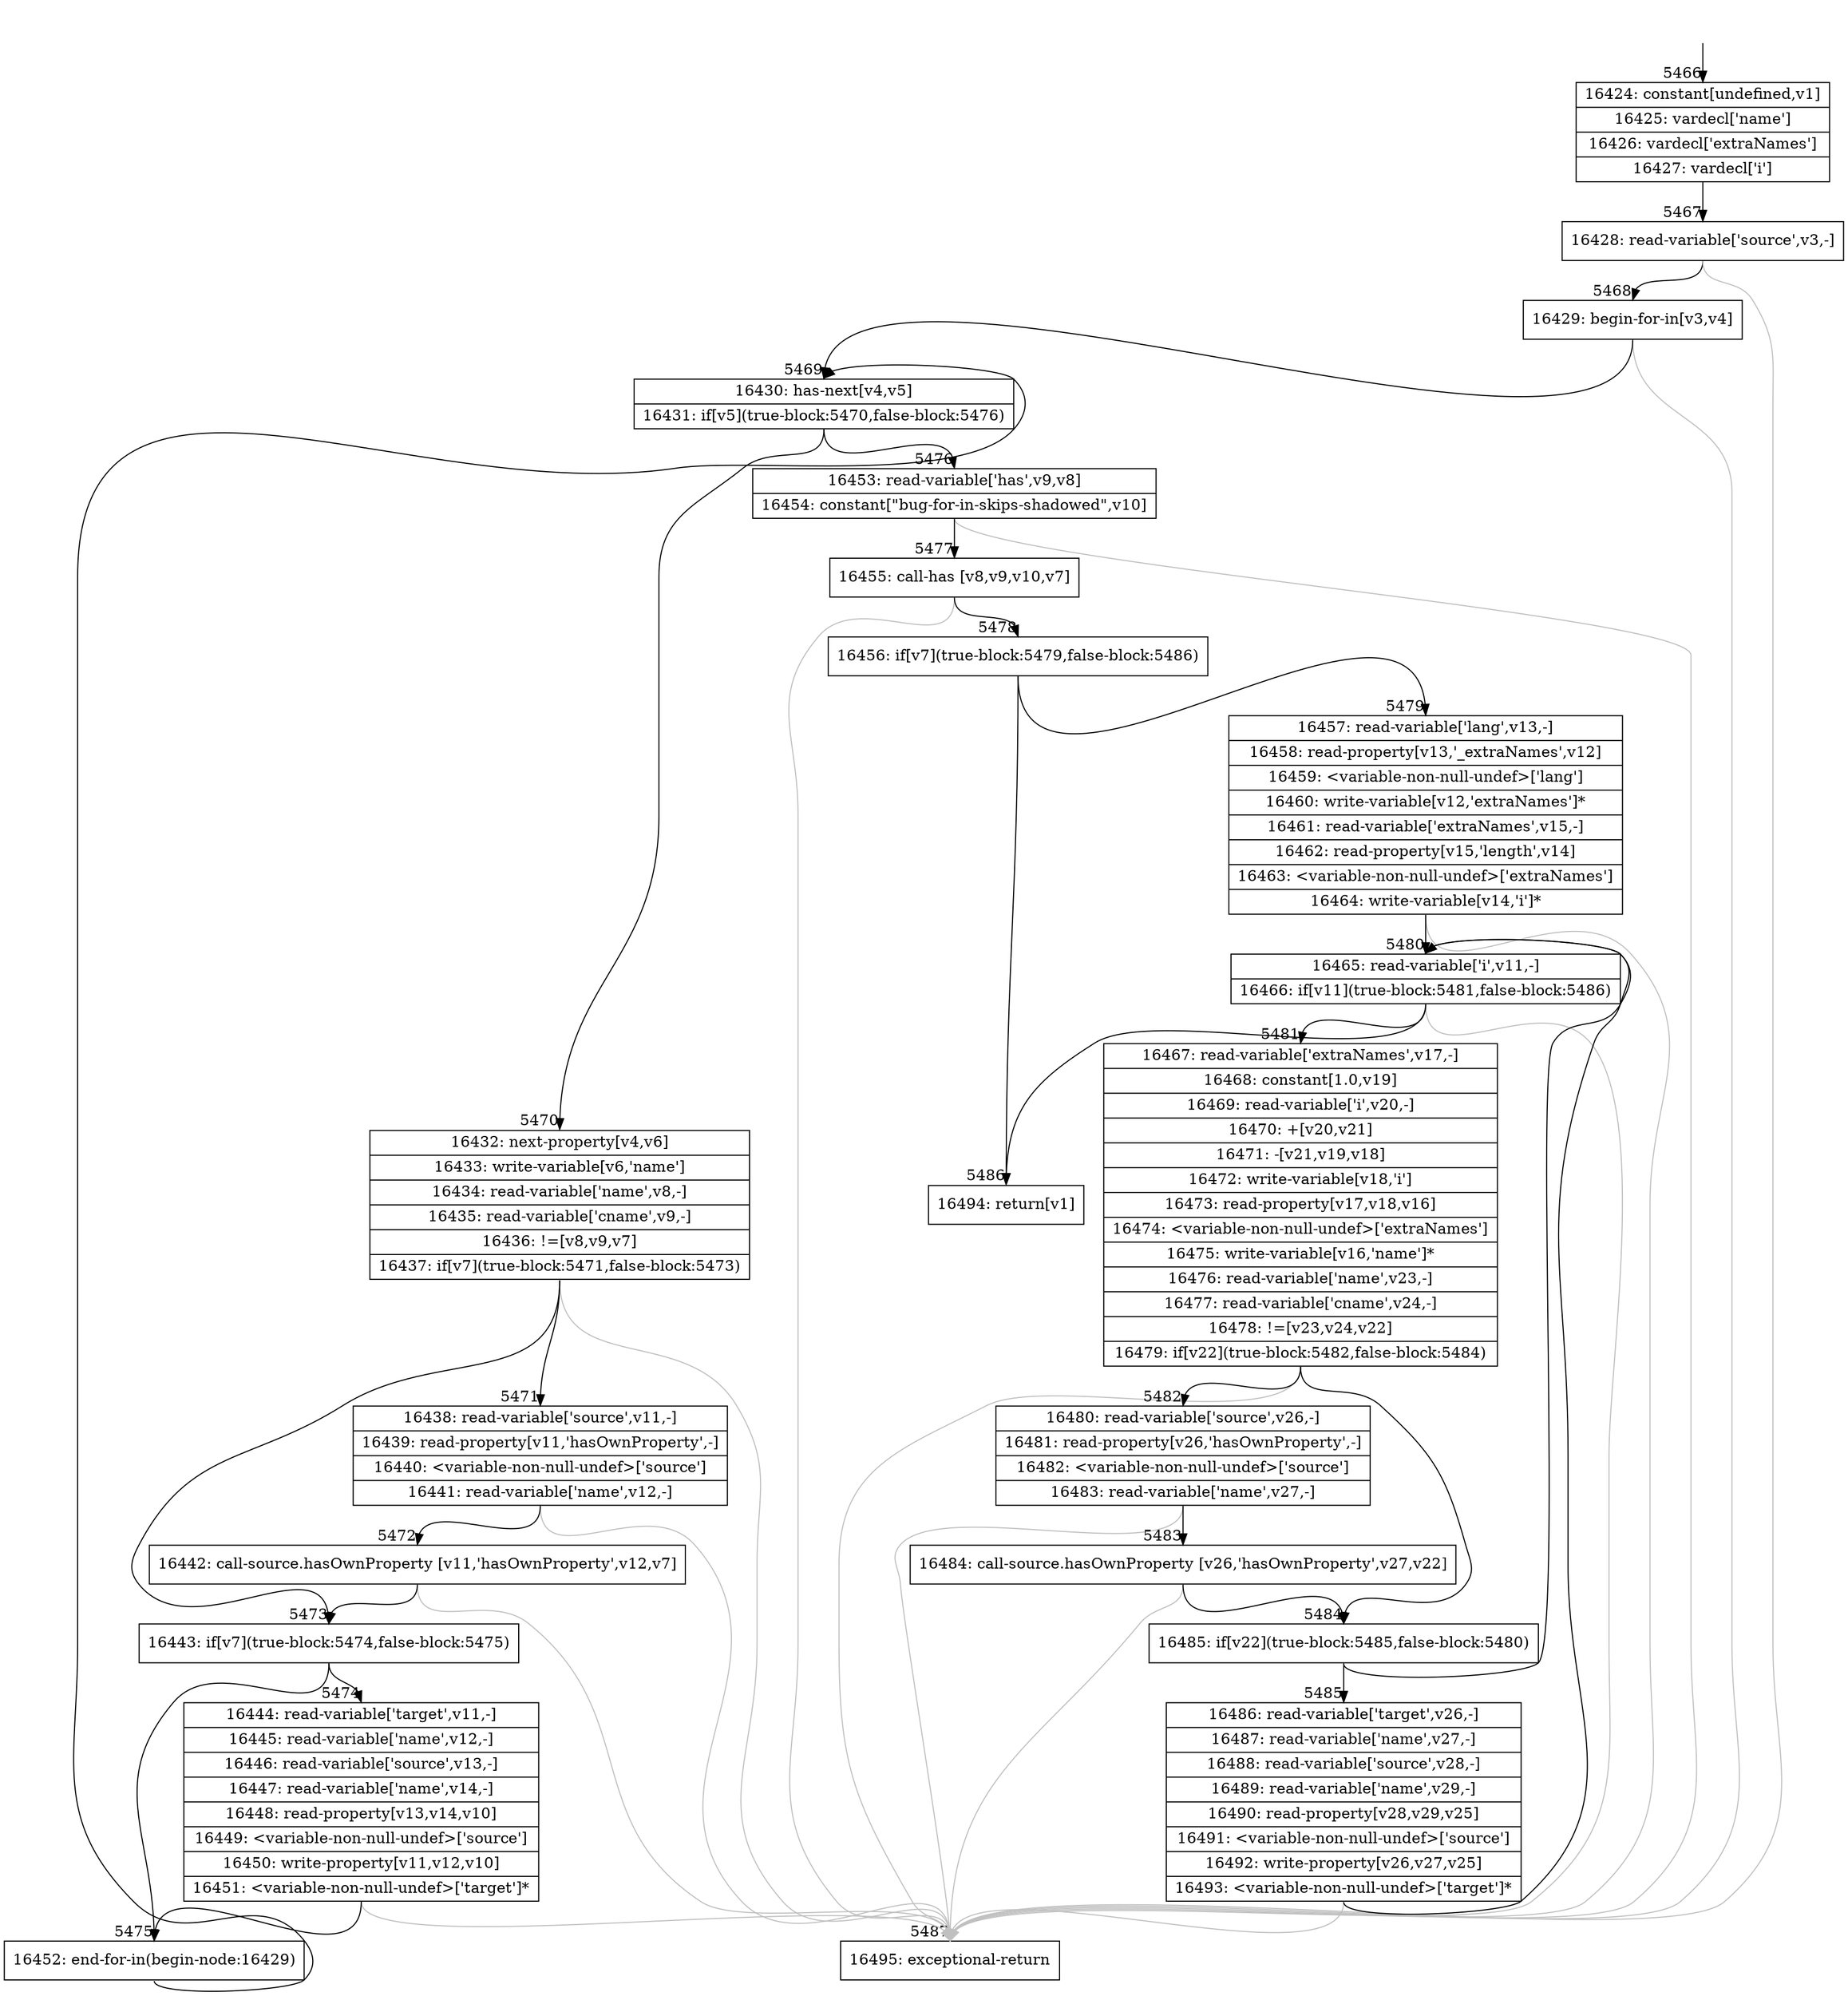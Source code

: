 digraph {
rankdir="TD"
BB_entry378[shape=none,label=""];
BB_entry378 -> BB5466 [tailport=s, headport=n, headlabel="    5466"]
BB5466 [shape=record label="{16424: constant[undefined,v1]|16425: vardecl['name']|16426: vardecl['extraNames']|16427: vardecl['i']}" ] 
BB5466 -> BB5467 [tailport=s, headport=n, headlabel="      5467"]
BB5467 [shape=record label="{16428: read-variable['source',v3,-]}" ] 
BB5467 -> BB5468 [tailport=s, headport=n, headlabel="      5468"]
BB5467 -> BB5487 [tailport=s, headport=n, color=gray, headlabel="      5487"]
BB5468 [shape=record label="{16429: begin-for-in[v3,v4]}" ] 
BB5468 -> BB5469 [tailport=s, headport=n, headlabel="      5469"]
BB5468 -> BB5487 [tailport=s, headport=n, color=gray]
BB5469 [shape=record label="{16430: has-next[v4,v5]|16431: if[v5](true-block:5470,false-block:5476)}" ] 
BB5469 -> BB5470 [tailport=s, headport=n, headlabel="      5470"]
BB5469 -> BB5476 [tailport=s, headport=n, headlabel="      5476"]
BB5470 [shape=record label="{16432: next-property[v4,v6]|16433: write-variable[v6,'name']|16434: read-variable['name',v8,-]|16435: read-variable['cname',v9,-]|16436: !=[v8,v9,v7]|16437: if[v7](true-block:5471,false-block:5473)}" ] 
BB5470 -> BB5473 [tailport=s, headport=n, headlabel="      5473"]
BB5470 -> BB5471 [tailport=s, headport=n, headlabel="      5471"]
BB5470 -> BB5487 [tailport=s, headport=n, color=gray]
BB5471 [shape=record label="{16438: read-variable['source',v11,-]|16439: read-property[v11,'hasOwnProperty',-]|16440: \<variable-non-null-undef\>['source']|16441: read-variable['name',v12,-]}" ] 
BB5471 -> BB5472 [tailport=s, headport=n, headlabel="      5472"]
BB5471 -> BB5487 [tailport=s, headport=n, color=gray]
BB5472 [shape=record label="{16442: call-source.hasOwnProperty [v11,'hasOwnProperty',v12,v7]}" ] 
BB5472 -> BB5473 [tailport=s, headport=n]
BB5472 -> BB5487 [tailport=s, headport=n, color=gray]
BB5473 [shape=record label="{16443: if[v7](true-block:5474,false-block:5475)}" ] 
BB5473 -> BB5474 [tailport=s, headport=n, headlabel="      5474"]
BB5473 -> BB5475 [tailport=s, headport=n, headlabel="      5475"]
BB5474 [shape=record label="{16444: read-variable['target',v11,-]|16445: read-variable['name',v12,-]|16446: read-variable['source',v13,-]|16447: read-variable['name',v14,-]|16448: read-property[v13,v14,v10]|16449: \<variable-non-null-undef\>['source']|16450: write-property[v11,v12,v10]|16451: \<variable-non-null-undef\>['target']*}" ] 
BB5474 -> BB5475 [tailport=s, headport=n]
BB5474 -> BB5487 [tailport=s, headport=n, color=gray]
BB5475 [shape=record label="{16452: end-for-in(begin-node:16429)}" ] 
BB5475 -> BB5469 [tailport=s, headport=n]
BB5476 [shape=record label="{16453: read-variable['has',v9,v8]|16454: constant[\"bug-for-in-skips-shadowed\",v10]}" ] 
BB5476 -> BB5477 [tailport=s, headport=n, headlabel="      5477"]
BB5476 -> BB5487 [tailport=s, headport=n, color=gray]
BB5477 [shape=record label="{16455: call-has [v8,v9,v10,v7]}" ] 
BB5477 -> BB5478 [tailport=s, headport=n, headlabel="      5478"]
BB5477 -> BB5487 [tailport=s, headport=n, color=gray]
BB5478 [shape=record label="{16456: if[v7](true-block:5479,false-block:5486)}" ] 
BB5478 -> BB5479 [tailport=s, headport=n, headlabel="      5479"]
BB5478 -> BB5486 [tailport=s, headport=n, headlabel="      5486"]
BB5479 [shape=record label="{16457: read-variable['lang',v13,-]|16458: read-property[v13,'_extraNames',v12]|16459: \<variable-non-null-undef\>['lang']|16460: write-variable[v12,'extraNames']*|16461: read-variable['extraNames',v15,-]|16462: read-property[v15,'length',v14]|16463: \<variable-non-null-undef\>['extraNames']|16464: write-variable[v14,'i']*}" ] 
BB5479 -> BB5480 [tailport=s, headport=n, headlabel="      5480"]
BB5479 -> BB5487 [tailport=s, headport=n, color=gray]
BB5480 [shape=record label="{16465: read-variable['i',v11,-]|16466: if[v11](true-block:5481,false-block:5486)}" ] 
BB5480 -> BB5481 [tailport=s, headport=n, headlabel="      5481"]
BB5480 -> BB5486 [tailport=s, headport=n]
BB5480 -> BB5487 [tailport=s, headport=n, color=gray]
BB5481 [shape=record label="{16467: read-variable['extraNames',v17,-]|16468: constant[1.0,v19]|16469: read-variable['i',v20,-]|16470: +[v20,v21]|16471: -[v21,v19,v18]|16472: write-variable[v18,'i']|16473: read-property[v17,v18,v16]|16474: \<variable-non-null-undef\>['extraNames']|16475: write-variable[v16,'name']*|16476: read-variable['name',v23,-]|16477: read-variable['cname',v24,-]|16478: !=[v23,v24,v22]|16479: if[v22](true-block:5482,false-block:5484)}" ] 
BB5481 -> BB5484 [tailport=s, headport=n, headlabel="      5484"]
BB5481 -> BB5482 [tailport=s, headport=n, headlabel="      5482"]
BB5481 -> BB5487 [tailport=s, headport=n, color=gray]
BB5482 [shape=record label="{16480: read-variable['source',v26,-]|16481: read-property[v26,'hasOwnProperty',-]|16482: \<variable-non-null-undef\>['source']|16483: read-variable['name',v27,-]}" ] 
BB5482 -> BB5483 [tailport=s, headport=n, headlabel="      5483"]
BB5482 -> BB5487 [tailport=s, headport=n, color=gray]
BB5483 [shape=record label="{16484: call-source.hasOwnProperty [v26,'hasOwnProperty',v27,v22]}" ] 
BB5483 -> BB5484 [tailport=s, headport=n]
BB5483 -> BB5487 [tailport=s, headport=n, color=gray]
BB5484 [shape=record label="{16485: if[v22](true-block:5485,false-block:5480)}" ] 
BB5484 -> BB5485 [tailport=s, headport=n, headlabel="      5485"]
BB5484 -> BB5480 [tailport=s, headport=n]
BB5485 [shape=record label="{16486: read-variable['target',v26,-]|16487: read-variable['name',v27,-]|16488: read-variable['source',v28,-]|16489: read-variable['name',v29,-]|16490: read-property[v28,v29,v25]|16491: \<variable-non-null-undef\>['source']|16492: write-property[v26,v27,v25]|16493: \<variable-non-null-undef\>['target']*}" ] 
BB5485 -> BB5480 [tailport=s, headport=n]
BB5485 -> BB5487 [tailport=s, headport=n, color=gray]
BB5486 [shape=record label="{16494: return[v1]}" ] 
BB5487 [shape=record label="{16495: exceptional-return}" ] 
//#$~ 7413
}
